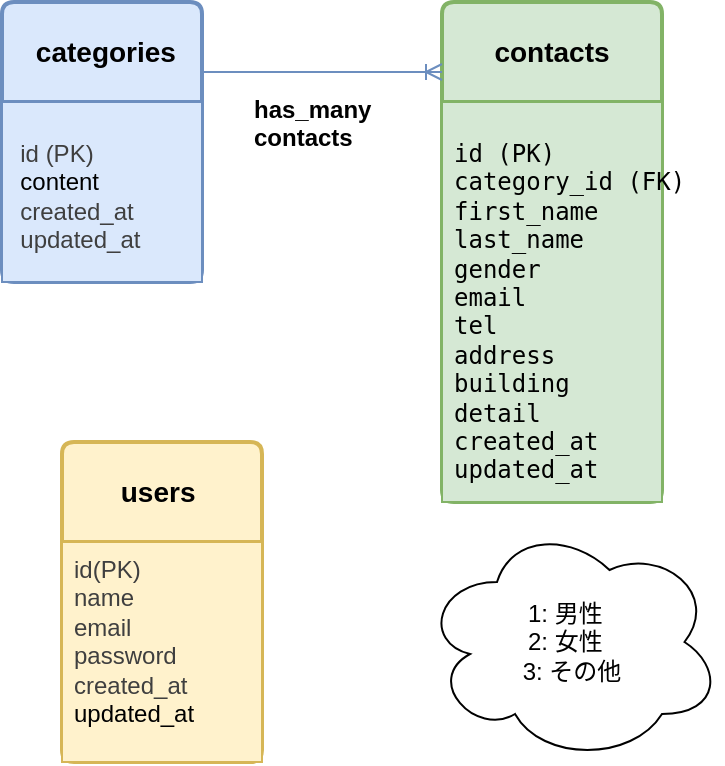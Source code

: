 <mxfile>
    <diagram id="SYdNa0us9zYkgSYLafI0" name="ページ1">
        <mxGraphModel dx="490" dy="651" grid="1" gridSize="10" guides="1" tooltips="1" connect="1" arrows="1" fold="1" page="1" pageScale="1" pageWidth="827" pageHeight="1169" background="none" math="0" shadow="0">
            <root>
                <mxCell id="0"/>
                <mxCell id="1" parent="0"/>
                <mxCell id="30" style="edgeStyle=none;html=1;" edge="1" parent="1" source="5" target="4">
                    <mxGeometry relative="1" as="geometry"/>
                </mxCell>
                <mxCell id="26" style="edgeStyle=none;html=1;" edge="1" parent="1" source="5" target="4">
                    <mxGeometry relative="1" as="geometry"/>
                </mxCell>
                <mxCell id="2" value="&lt;span&gt;contacts&lt;/span&gt;" style="swimlane;childLayout=stackLayout;horizontal=1;startSize=50;horizontalStack=0;rounded=1;fontSize=14;fontStyle=1;strokeWidth=2;resizeParent=0;resizeLast=1;shadow=0;dashed=0;align=center;arcSize=4;whiteSpace=wrap;html=1;verticalAlign=middle;fillColor=#d5e8d4;strokeColor=#82b366;" vertex="1" parent="1">
                    <mxGeometry x="330" y="180" width="110" height="250" as="geometry">
                        <mxRectangle x="330" y="270" width="100" height="50" as="alternateBounds"/>
                    </mxGeometry>
                </mxCell>
                <mxCell id="3" value="&lt;pre style=&quot;&quot;&gt;id (PK) &lt;br&gt;category_id (FK) &lt;br&gt;first_name &lt;br&gt;last_name&lt;br&gt;gender&lt;br&gt;email&lt;br&gt;tel&lt;br&gt;address&lt;br&gt;building&lt;br&gt;detail&lt;br&gt;created_at&lt;br&gt;updated_at&lt;/pre&gt;&lt;pre&gt;&lt;pre&gt;&lt;div&gt; &lt;/div&gt;&lt;/pre&gt;&lt;/pre&gt;" style="align=left;strokeColor=#82b366;fillColor=#d5e8d4;spacingLeft=4;fontSize=12;verticalAlign=top;resizable=0;rotatable=0;part=1;html=1;" vertex="1" parent="2">
                    <mxGeometry y="50" width="110" height="200" as="geometry"/>
                </mxCell>
                <mxCell id="4" value="&lt;pre&gt;&lt;span&gt;&lt;font face=&quot;Helvetica&quot;&gt; categories&lt;/font&gt;&lt;/span&gt;&lt;/pre&gt;" style="swimlane;childLayout=stackLayout;horizontal=1;startSize=50;horizontalStack=0;rounded=1;fontSize=14;fontStyle=1;strokeWidth=2;resizeParent=0;resizeLast=1;shadow=0;dashed=0;align=center;arcSize=4;whiteSpace=wrap;html=1;labelBackgroundColor=none;fillColor=#dae8fc;strokeColor=#6c8ebf;fillStyle=auto;" vertex="1" parent="1">
                    <mxGeometry x="110" y="180" width="100" height="140" as="geometry"/>
                </mxCell>
                <mxCell id="5" value="&lt;pre&gt;&lt;div style=&quot;text-align: justify;&quot;&gt;&lt;span style=&quot;color: rgb(63, 63, 63); white-space-collapse: collapse;&quot;&gt;&lt;font style=&quot;&quot; face=&quot;Helvetica&quot;&gt;id (PK)&amp;nbsp; &amp;nbsp;&amp;nbsp;&lt;/font&gt;&lt;/span&gt;&lt;/div&gt;&lt;div style=&quot;text-align: justify;&quot;&gt;&lt;font style=&quot;&quot; face=&quot;Helvetica&quot;&gt;content&lt;/font&gt;&lt;/div&gt;&lt;div style=&quot;text-align: justify;&quot;&gt;&lt;span style=&quot;color: rgb(63, 63, 63); white-space-collapse: collapse;&quot;&gt;&lt;font face=&quot;Helvetica&quot;&gt;created_at&amp;nbsp; &amp;nbsp; &amp;nbsp; &amp;nbsp; &amp;nbsp;&lt;/font&gt;&lt;/span&gt;&lt;/div&gt;&lt;div style=&quot;text-align: justify;&quot;&gt;&lt;span style=&quot;color: rgb(63, 63, 63); white-space-collapse: collapse;&quot;&gt;&lt;font style=&quot;&quot; face=&quot;Helvetica&quot;&gt;updated_at&lt;/font&gt;&lt;/span&gt;&lt;/div&gt;&lt;/pre&gt;" style="align=center;strokeColor=#6c8ebf;fillColor=#dae8fc;spacingLeft=4;fontSize=12;verticalAlign=top;resizable=0;rotatable=0;part=1;html=1;labelBackgroundColor=none;" vertex="1" parent="4">
                    <mxGeometry y="50" width="100" height="90" as="geometry"/>
                </mxCell>
                <mxCell id="24" value="&lt;pre&gt;&lt;font face=&quot;Helvetica&quot;&gt;users &lt;/font&gt;&lt;/pre&gt;" style="swimlane;childLayout=stackLayout;horizontal=1;startSize=50;horizontalStack=0;rounded=1;fontSize=14;fontStyle=1;strokeWidth=2;resizeParent=0;resizeLast=1;shadow=0;dashed=0;align=center;arcSize=4;whiteSpace=wrap;html=1;fillColor=#fff2cc;strokeColor=#d6b656;fontColor=default;swimlaneFillColor=none;labelBackgroundColor=none;" vertex="1" parent="1">
                    <mxGeometry x="140" y="400" width="100" height="160" as="geometry"/>
                </mxCell>
                <mxCell id="25" value="&lt;div style=&quot;&quot;&gt;&lt;span style=&quot;&quot;&gt;&lt;span style=&quot;color: rgb(63, 63, 63);&quot;&gt;id&lt;/span&gt;&lt;span style=&quot;color: rgb(63, 63, 63); text-align: justify;&quot;&gt;(PK)&amp;nbsp;&lt;/span&gt;&lt;/span&gt;&lt;/div&gt;&lt;div style=&quot;&quot;&gt;&lt;span style=&quot;color: rgb(63, 63, 63);&quot;&gt;name&lt;/span&gt;&lt;/div&gt;&lt;div style=&quot;&quot;&gt;&lt;span style=&quot;color: rgb(63, 63, 63);&quot;&gt;email&lt;/span&gt;&lt;/div&gt;&lt;div style=&quot;&quot;&gt;&lt;span style=&quot;color: rgb(63, 63, 63);&quot;&gt;password&lt;/span&gt;&lt;/div&gt;&lt;div style=&quot;&quot;&gt;&lt;span style=&quot;color: rgb(63, 63, 63);&quot;&gt;created_at&lt;/span&gt;&lt;/div&gt;&lt;div style=&quot;&quot;&gt;&lt;span style=&quot;&quot;&gt;updated_at&lt;/span&gt;&lt;/div&gt;&lt;div&gt;&lt;br&gt;&lt;/div&gt;" style="align=left;strokeColor=#d6b656;fillColor=#fff2cc;spacingLeft=4;fontSize=12;verticalAlign=top;resizable=0;rotatable=0;part=1;html=1;labelBackgroundColor=#FFF2CC;" vertex="1" parent="24">
                    <mxGeometry y="50" width="100" height="110" as="geometry"/>
                </mxCell>
                <mxCell id="32" value="" style="edgeStyle=entityRelationEdgeStyle;fontSize=12;html=1;endArrow=ERoneToMany;exitX=1;exitY=0.25;exitDx=0;exitDy=0;entryX=0;entryY=0.14;entryDx=0;entryDy=0;entryPerimeter=0;fillColor=#dae8fc;strokeColor=#6c8ebf;" edge="1" parent="1" source="4" target="2">
                    <mxGeometry width="100" height="100" relative="1" as="geometry">
                        <mxPoint x="210" y="530" as="sourcePoint"/>
                        <mxPoint x="320" y="215" as="targetPoint"/>
                        <Array as="points">
                            <mxPoint x="320" y="215"/>
                        </Array>
                    </mxGeometry>
                </mxCell>
                <mxCell id="37" value="&lt;div&gt;&lt;font color=&quot;#000000&quot;&gt;1: 男性&amp;nbsp;&amp;nbsp;&lt;/font&gt;&lt;/div&gt;&lt;div&gt;&lt;font color=&quot;#000000&quot;&gt;2: 女性&amp;nbsp;&amp;nbsp;&lt;/font&gt;&lt;/div&gt;&lt;div&gt;&lt;font color=&quot;#000000&quot;&gt;3: その他&lt;/font&gt;&lt;/div&gt;" style="ellipse;shape=cloud;whiteSpace=wrap;html=1;align=center;" vertex="1" parent="1">
                    <mxGeometry x="320" y="440" width="150" height="120" as="geometry"/>
                </mxCell>
                <mxCell id="38" value="&lt;b&gt;has_many&lt;/b&gt;&lt;div&gt;&lt;b&gt;contacts&lt;/b&gt;&lt;/div&gt;" style="text;strokeColor=none;fillColor=none;spacingLeft=4;spacingRight=4;overflow=hidden;rotatable=0;points=[[0,0.5],[1,0.5]];portConstraint=eastwest;fontSize=12;whiteSpace=wrap;html=1;" vertex="1" parent="1">
                    <mxGeometry x="230" y="220" width="70" height="40" as="geometry"/>
                </mxCell>
            </root>
        </mxGraphModel>
    </diagram>
</mxfile>